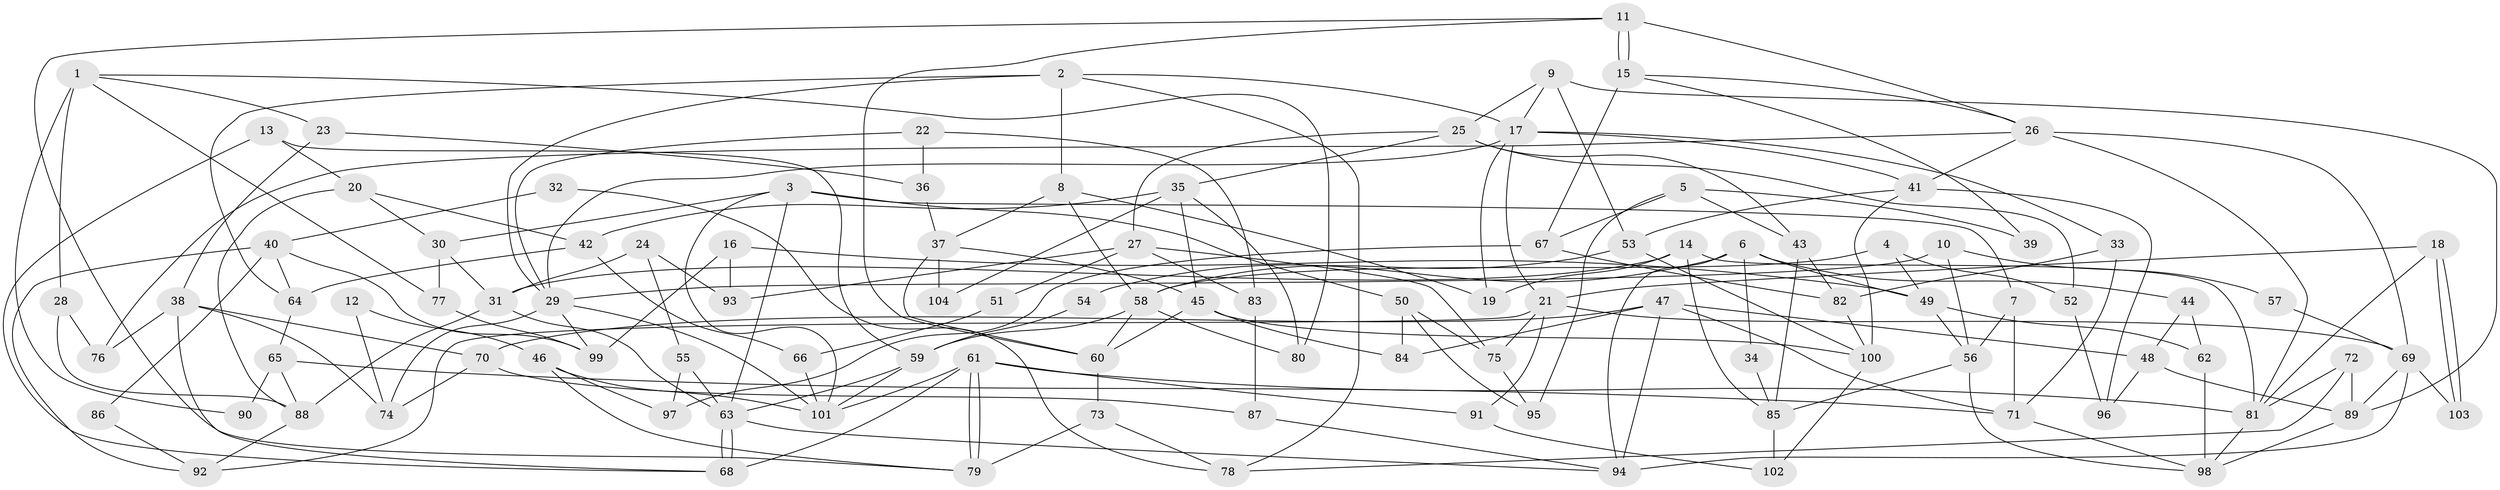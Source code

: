 // coarse degree distribution, {9: 0.07936507936507936, 6: 0.09523809523809523, 7: 0.07936507936507936, 4: 0.2698412698412698, 10: 0.031746031746031744, 5: 0.09523809523809523, 3: 0.25396825396825395, 2: 0.09523809523809523}
// Generated by graph-tools (version 1.1) at 2025/50/03/04/25 22:50:54]
// undirected, 104 vertices, 208 edges
graph export_dot {
  node [color=gray90,style=filled];
  1;
  2;
  3;
  4;
  5;
  6;
  7;
  8;
  9;
  10;
  11;
  12;
  13;
  14;
  15;
  16;
  17;
  18;
  19;
  20;
  21;
  22;
  23;
  24;
  25;
  26;
  27;
  28;
  29;
  30;
  31;
  32;
  33;
  34;
  35;
  36;
  37;
  38;
  39;
  40;
  41;
  42;
  43;
  44;
  45;
  46;
  47;
  48;
  49;
  50;
  51;
  52;
  53;
  54;
  55;
  56;
  57;
  58;
  59;
  60;
  61;
  62;
  63;
  64;
  65;
  66;
  67;
  68;
  69;
  70;
  71;
  72;
  73;
  74;
  75;
  76;
  77;
  78;
  79;
  80;
  81;
  82;
  83;
  84;
  85;
  86;
  87;
  88;
  89;
  90;
  91;
  92;
  93;
  94;
  95;
  96;
  97;
  98;
  99;
  100;
  101;
  102;
  103;
  104;
  1 -- 80;
  1 -- 28;
  1 -- 23;
  1 -- 77;
  1 -- 90;
  2 -- 17;
  2 -- 29;
  2 -- 8;
  2 -- 64;
  2 -- 78;
  3 -- 63;
  3 -- 101;
  3 -- 7;
  3 -- 30;
  3 -- 50;
  4 -- 58;
  4 -- 49;
  4 -- 52;
  5 -- 43;
  5 -- 67;
  5 -- 39;
  5 -- 95;
  6 -- 94;
  6 -- 49;
  6 -- 34;
  6 -- 44;
  6 -- 54;
  7 -- 71;
  7 -- 56;
  8 -- 58;
  8 -- 19;
  8 -- 37;
  9 -- 17;
  9 -- 53;
  9 -- 25;
  9 -- 89;
  10 -- 29;
  10 -- 56;
  10 -- 57;
  11 -- 15;
  11 -- 15;
  11 -- 60;
  11 -- 26;
  11 -- 79;
  12 -- 46;
  12 -- 74;
  13 -- 20;
  13 -- 68;
  13 -- 59;
  14 -- 31;
  14 -- 81;
  14 -- 19;
  14 -- 85;
  15 -- 67;
  15 -- 26;
  15 -- 39;
  16 -- 99;
  16 -- 49;
  16 -- 93;
  17 -- 21;
  17 -- 19;
  17 -- 29;
  17 -- 33;
  17 -- 41;
  18 -- 81;
  18 -- 103;
  18 -- 103;
  18 -- 21;
  20 -- 42;
  20 -- 88;
  20 -- 30;
  21 -- 69;
  21 -- 75;
  21 -- 91;
  21 -- 92;
  22 -- 83;
  22 -- 29;
  22 -- 36;
  23 -- 36;
  23 -- 38;
  24 -- 93;
  24 -- 31;
  24 -- 55;
  25 -- 43;
  25 -- 27;
  25 -- 35;
  25 -- 52;
  26 -- 41;
  26 -- 69;
  26 -- 76;
  26 -- 81;
  27 -- 75;
  27 -- 51;
  27 -- 83;
  27 -- 93;
  28 -- 88;
  28 -- 76;
  29 -- 101;
  29 -- 74;
  29 -- 99;
  30 -- 31;
  30 -- 77;
  31 -- 63;
  31 -- 88;
  32 -- 78;
  32 -- 40;
  33 -- 71;
  33 -- 82;
  34 -- 85;
  35 -- 45;
  35 -- 42;
  35 -- 80;
  35 -- 104;
  36 -- 37;
  37 -- 45;
  37 -- 60;
  37 -- 104;
  38 -- 74;
  38 -- 68;
  38 -- 70;
  38 -- 76;
  40 -- 92;
  40 -- 99;
  40 -- 64;
  40 -- 86;
  41 -- 53;
  41 -- 96;
  41 -- 100;
  42 -- 64;
  42 -- 66;
  43 -- 82;
  43 -- 85;
  44 -- 48;
  44 -- 62;
  45 -- 100;
  45 -- 60;
  45 -- 84;
  46 -- 101;
  46 -- 79;
  46 -- 97;
  47 -- 84;
  47 -- 48;
  47 -- 70;
  47 -- 71;
  47 -- 94;
  48 -- 89;
  48 -- 96;
  49 -- 56;
  49 -- 62;
  50 -- 95;
  50 -- 75;
  50 -- 84;
  51 -- 66;
  52 -- 96;
  53 -- 58;
  53 -- 100;
  54 -- 59;
  55 -- 63;
  55 -- 97;
  56 -- 85;
  56 -- 98;
  57 -- 69;
  58 -- 60;
  58 -- 59;
  58 -- 80;
  59 -- 63;
  59 -- 101;
  60 -- 73;
  61 -- 79;
  61 -- 79;
  61 -- 68;
  61 -- 81;
  61 -- 91;
  61 -- 101;
  62 -- 98;
  63 -- 68;
  63 -- 68;
  63 -- 94;
  64 -- 65;
  65 -- 71;
  65 -- 88;
  65 -- 90;
  66 -- 101;
  67 -- 97;
  67 -- 82;
  69 -- 89;
  69 -- 94;
  69 -- 103;
  70 -- 74;
  70 -- 87;
  71 -- 98;
  72 -- 89;
  72 -- 81;
  72 -- 78;
  73 -- 79;
  73 -- 78;
  75 -- 95;
  77 -- 99;
  81 -- 98;
  82 -- 100;
  83 -- 87;
  85 -- 102;
  86 -- 92;
  87 -- 94;
  88 -- 92;
  89 -- 98;
  91 -- 102;
  100 -- 102;
}

